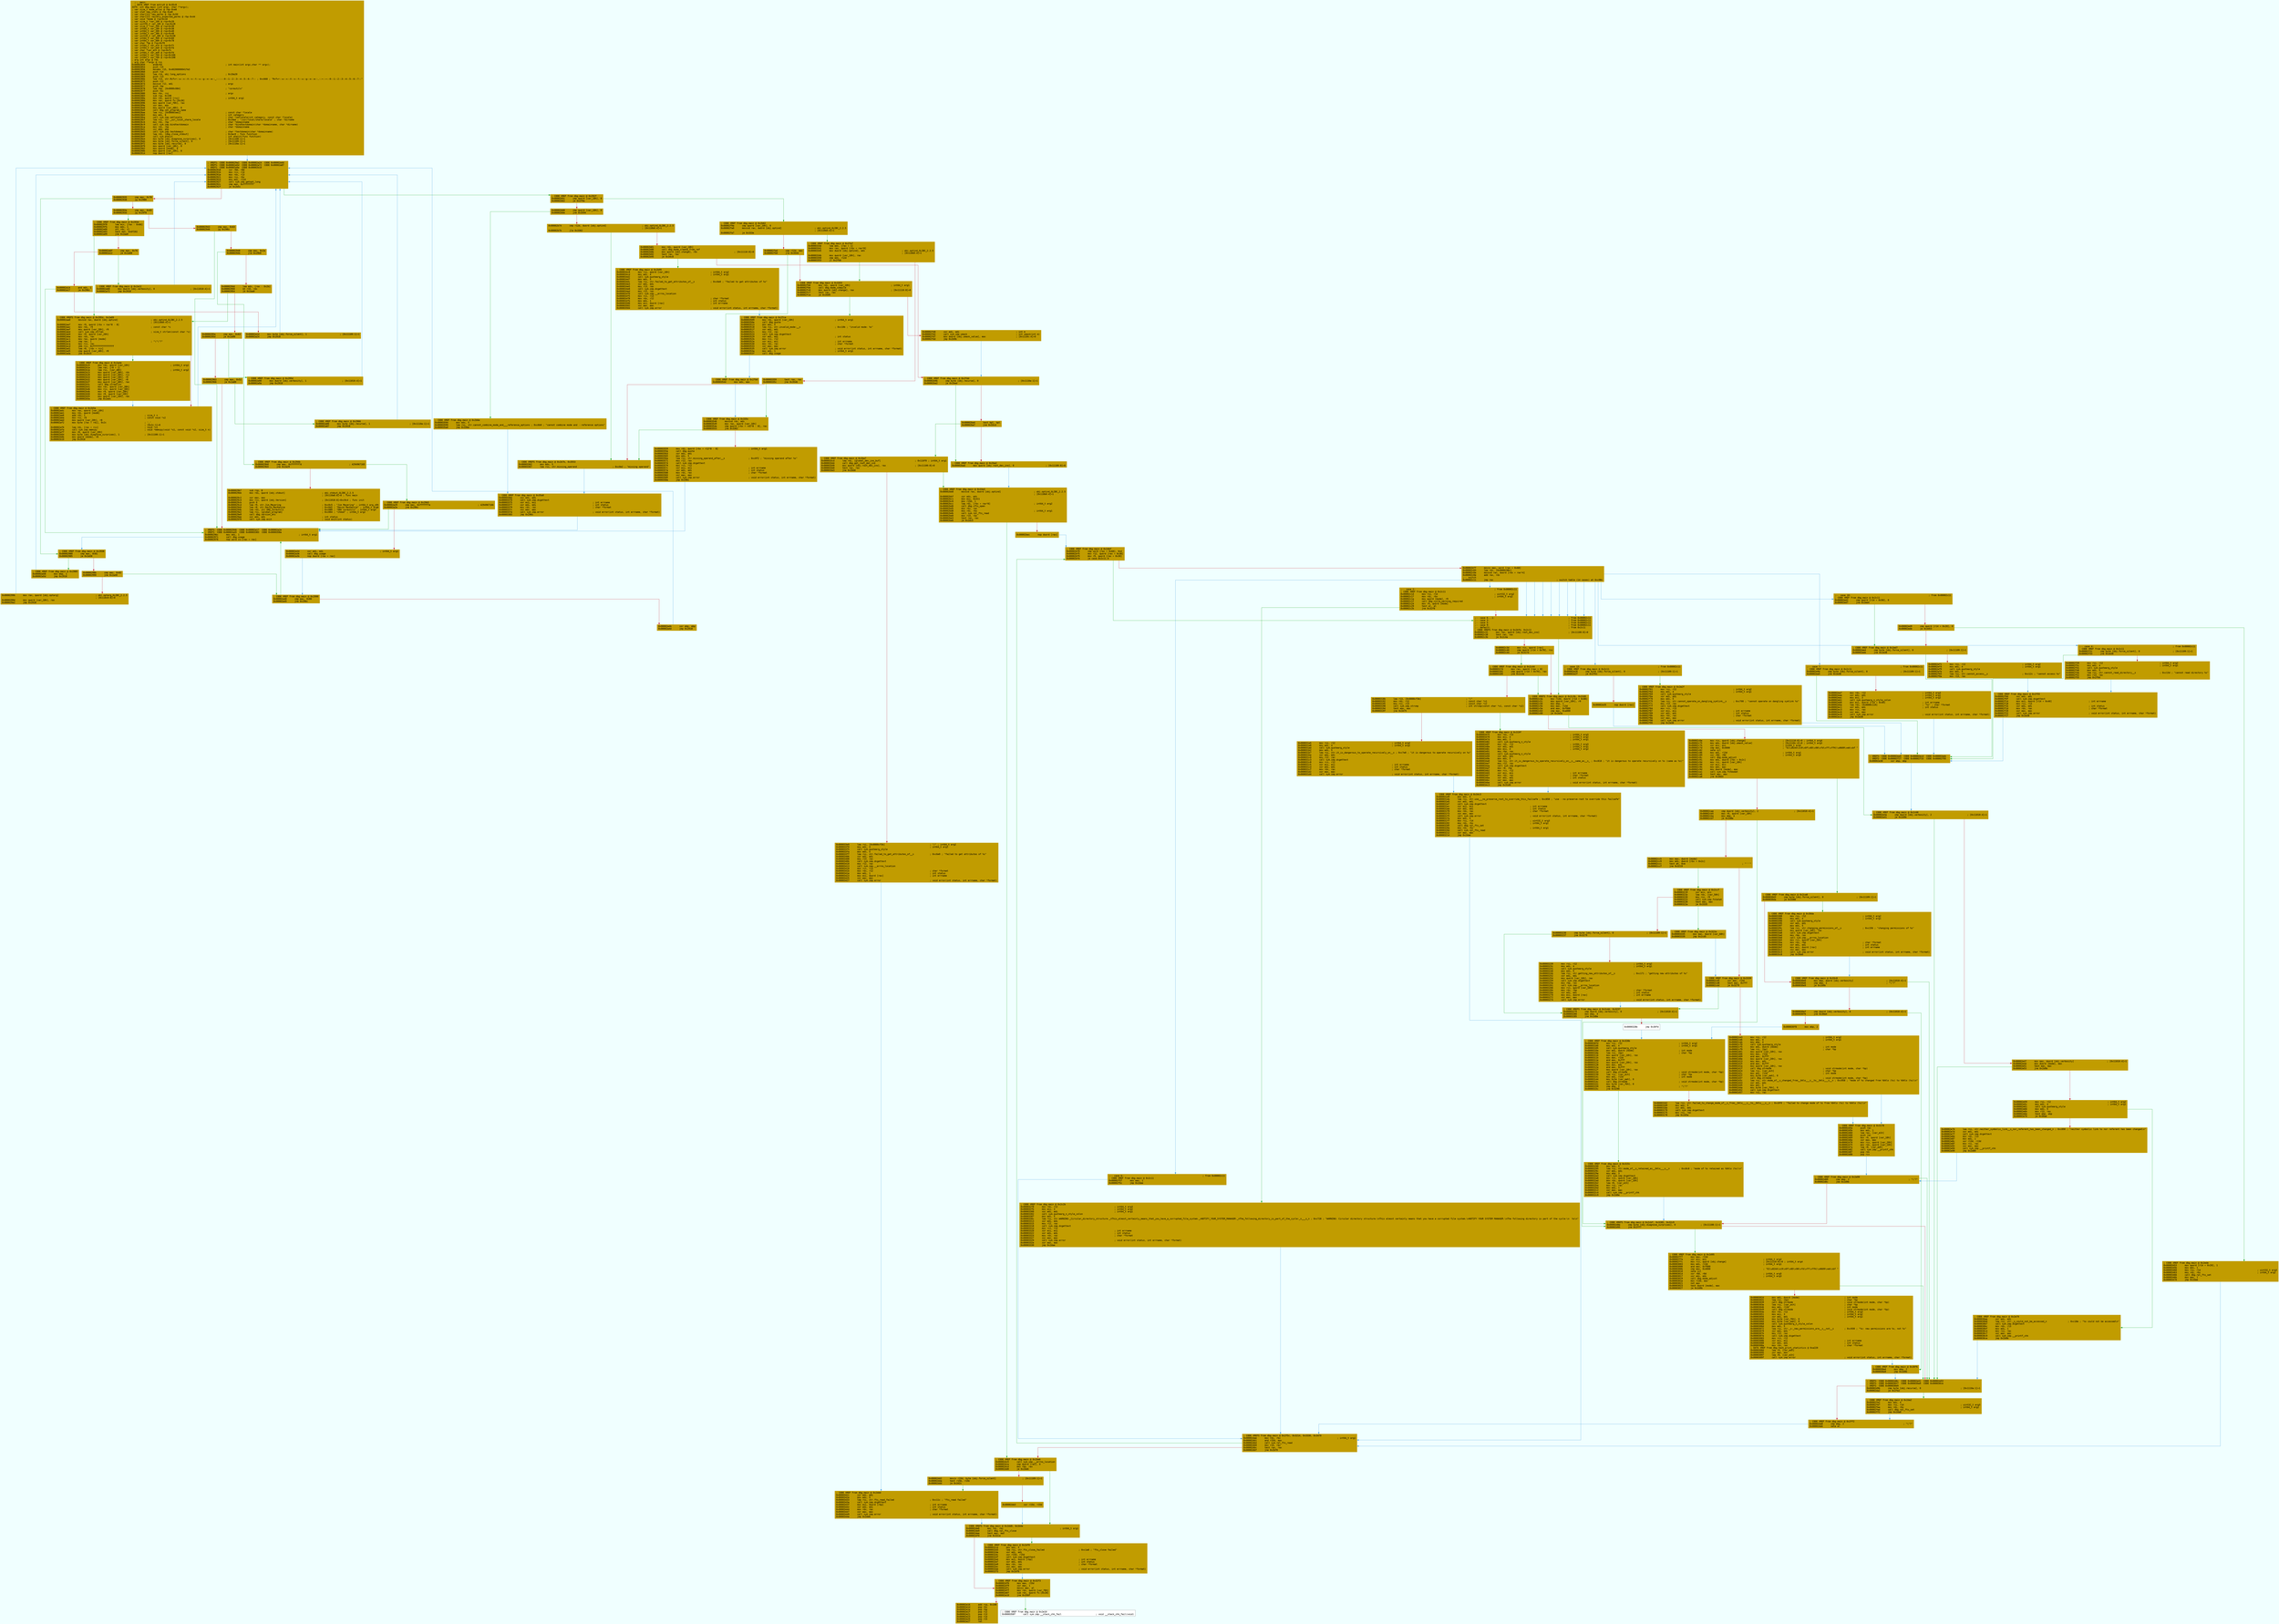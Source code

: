 digraph code {
	graph [bgcolor=azure fontsize=8 fontname="Courier" splines="ortho"];
	node [fillcolor=gray style=filled shape=box];
	edge [arrowhead="normal"];
	"0x00002850" [URL="dbg.main/0x00002850", fillcolor="#c19c00",color="#c19c00", fontname="Courier",label="  ;-- main:\l  ; DATA XREF from entry0 @ 0x35c8\l3375: int dbg.main (int argc, char **argv);\l; var size_t mode_alloc @ rbp-0xe8\l; var stat new_stats @ rbp-0xe0\l; var char[12] new_perms @ rbp-0x50\l; var char[12] naively_expected_perms @ rbp-0x44\l; var void *mode @ rsp+0x18\l; var size_t *var_10h @ rsp+0x20\l; var uint32_t var_18h @ rsp+0x28\l; var size_t *var_20h @ rsp+0x30\l; var int64_t var_28h @ rsp+0x38\l; var int64_t var_30h @ rsp+0x40\l; var int64_t var_38h @ rsp+0x48\l; var uint32_t var_48h @ rsp+0x58\l; var int64_t var_50h @ rsp+0x60\l; var int64_t var_68h @ rsp+0x78\l; var char *bp @ rsp+0xf0\l; var int64_t var_e1h @ rsp+0xf1\l; var int64_t var_eah @ rsp+0xfa\l; var char *var_ech @ rsp+0xfc\l; var int64_t var_edh @ rsp+0xfd\l; var int64_t var_f6h @ rsp+0x106\l; var int64_t var_f8h @ rsp+0x108\l; arg int argc @ rdi\l; arg char **argv @ rsi\l0x00002850      endbr64                                                ; int main(int argc,char ** argv);\l0x00002854      push r15\l0x00002856      movabs r15, 0x40200000041fe3\l0x00002860      push r14\l0x00002862      lea r14, obj.long_options                              ; 0x10a20\l0x00002869      push r13\l0x0000286b      lea r13, str.Rcfvr::w::x::X::s::t::u::g::o::a::_::::::0::1::2::3::4::5::6::7:: ; 0xc668 ; \"Rcfvr::w::x::X::s::t::u::g::o::a::,::+::=::0::1::2::3::4::5::6::7::\"\l0x00002872      push r12\l0x00002874      movsxd r12, edi                                        ; argc\l0x00002877      push rbp\l0x00002878      lea rbp, [0x0000c084]                                  ; \"coreutils\"\l0x0000287f      push rbx\l0x00002880      mov rbx, rsi                                           ; argv\l0x00002883      sub rsp, 0x108\l0x0000288a      mov rdi, qword [rsi]                                   ; int64_t arg1\l0x0000288d      mov rax, qword fs:[0x28]\l0x00002896      mov qword [var_f8h], rax\l0x0000289e      xor eax, eax\l0x000028a0      mov qword [var_48h], 0\l0x000028a9      call dbg.set_program_name\l0x000028ae      lea rsi, [0x0000cee1]                                  ; const char *locale\l0x000028b5      mov edi, 6                                             ; int category\l0x000028ba      call sym.imp.setlocale                                 ; char *setlocale(int category, const char *locale)\l0x000028bf      lea rsi, str._usr_local_share_locale                   ; 0xc0ad ; \"/usr/local/share/locale\" ; char *dirname\l0x000028c6      mov rdi, rbp                                           ; char *domainname\l0x000028c9      call sym.imp.bindtextdomain                            ; char *bindtextdomain(char *domainname, char *dirname)\l0x000028ce      mov rdi, rbp                                           ; char *domainname\l0x000028d1      xor ebp, ebp\l0x000028d3      call sym.imp.textdomain                                ; char *textdomain(char *domainname)\l0x000028d8      lea rdi, [dbg.close_stdout]                            ; 0x3ac0 ; func function\l0x000028df      call sym.atexit                                        ; int atexit(func function)\l0x000028e4      mov byte [obj.diagnose_surprises], 0                   ; [0x11108:1]=1\l0x000028eb      mov byte [obj.force_silent], 0                         ; [0x11109:1]=1\l0x000028f2      mov byte [obj.recurse], 0                              ; [0x1110a:1]=1\l0x000028f9      mov qword [var_18h], 0\l0x00002902      mov qword [mode], 0\l0x0000290b      mov qword [var_10h], 0\l0x00002914      nop dword [rax]\l"]
	"0x00002918" [URL="dbg.main/0x00002918", fillcolor="#c19c00",color="#c19c00", fontname="Courier",label="; XREFS: CODE 0x000029a2  CODE 0x00002a24  CODE 0x00002a4d  \l; XREFS: CODE 0x00002a5d  CODE 0x00002a72  CODE 0x00002a87  \l; XREFS: CODE 0x00002a9a  CODE 0x00002b10  \l0x00002918      xor r8d, r8d\l0x0000291b      mov rcx, r14\l0x0000291e      mov rdx, r13\l0x00002921      mov rsi, rbx\l0x00002924      mov edi, r12d\l0x00002927      call sym.imp.getopt_long\l0x0000292c      cmp eax, 0xffffffff\l0x0000292f      je 0x2b5c\l"]
	"0x00002935" [URL="dbg.main/0x00002935", fillcolor="#c19c00",color="#c19c00", fontname="Courier",label="0x00002935      cmp eax, 0x78\l0x00002938      jg 0x2980\l"]
	"0x0000293a" [URL="dbg.main/0x0000293a", fillcolor="#c19c00",color="#c19c00", fontname="Courier",label="0x0000293a      cmp eax, 0x65\l0x0000293d      jg 0x29f8\l"]
	"0x00002943" [URL="dbg.main/0x00002943", fillcolor="#c19c00",color="#c19c00", fontname="Courier",label="0x00002943      cmp eax, 0x63\l0x00002946      jg 0x296c\l"]
	"0x00002948" [URL="dbg.main/0x00002948", fillcolor="#c19c00",color="#c19c00", fontname="Courier",label="0x00002948      cmp eax, 0x2a\l0x0000294b      jle 0x29b0\l"]
	"0x0000294d" [URL="dbg.main/0x0000294d", fillcolor="#c19c00",color="#c19c00", fontname="Courier",label="0x0000294d      lea edx, [rax - 0x2b]\l0x00002950      bt r15, rdx\l0x00002954      jb 0x2aa0\l"]
	"0x0000295a" [URL="dbg.main/0x0000295a", fillcolor="#c19c00",color="#c19c00", fontname="Courier",label="0x0000295a      cmp eax, 0x63\l0x0000295d      je 0x2a90\l"]
	"0x00002963" [URL="dbg.main/0x00002963", fillcolor="#c19c00",color="#c19c00", fontname="Courier",label="0x00002963      cmp eax, 0x52\l0x00002966      je 0x2a80\l"]
	"0x0000296c" [URL="dbg.main/0x0000296c", fillcolor="#c19c00",color="#c19c00", fontname="Courier",label="; XREFS: CODE 0x00002946  CODE 0x00002a17  CODE 0x00002a2e  \l; XREFS: CODE 0x00002a45  CODE 0x00003383  CODE 0x0000358a  \l0x0000296c      mov edi, 1                                             ; int64_t arg1\l0x00002971      call dbg.usage\l0x00002976      nop word cs:[rax + rax]\l"]
	"0x00002980" [URL="dbg.main/0x00002980", fillcolor="#c19c00",color="#c19c00", fontname="Courier",label="; CODE XREF from dbg.main @ 0x2938\l0x00002980      cmp eax, 0x81\l0x00002985      je 0x2a58\l"]
	"0x0000298b" [URL="dbg.main/0x0000298b", fillcolor="#c19c00",color="#c19c00", fontname="Courier",label="0x0000298b      cmp eax, 0x82\l0x00002990      jne 0x2a40\l"]
	"0x00002996" [URL="dbg.main/0x00002996", fillcolor="#c19c00",color="#c19c00", fontname="Courier",label="0x00002996      mov rax, qword [obj.optarg]                            ; obj.optarg_GLIBC_2.2.5\l                                                                       ; [0x110c0:8]=0\l0x0000299d      mov qword [var_18h], rax\l0x000029a2      jmp 0x2918\l"]
	"0x000029b0" [URL="dbg.main/0x000029b0", fillcolor="#c19c00",color="#c19c00", fontname="Courier",label="; CODE XREF from dbg.main @ 0x294b\l0x000029b0      cmp eax, 0xffffff7d                                    ; 4294967165\l0x000029b5      jne 0x2a29\l"]
	"0x000029b7" [URL="dbg.main/0x000029b7", fillcolor="#c19c00",color="#c19c00", fontname="Courier",label="0x000029b7      sub rsp, 8\l0x000029bb      mov rdi, qword [obj.stdout]                            ; obj.stdout_GLIBC_2.2.5\l                                                                       ; [0x110a8:8]=0 ; func main\l0x000029c2      xor eax, eax\l0x000029c4      mov rcx, qword [obj.Version]                           ; [0x11018:8]=0xc9c4 ; func init\l0x000029cb      push 0\l0x000029cd      lea r9, str.Jim_Meyering                               ; 0xc0c5 ; \"Jim Meyering\" ; int64_t arg_c0h\l0x000029d4      lea r8, str.David_MacKenzie                            ; 0xc0d2 ; \"David MacKenzie\" ; int64_t arg6\l0x000029db      lea rdx, str.GNU_coreutils                             ; 0xc080 ; \"GNU coreutils\" ; int64_t arg3\l0x000029e2      lea rsi, [global_program]                              ; 0xc004 ; \"chmod\" ; int64_t arg2\l0x000029e9      call dbg.version_etc\l0x000029ee      xor edi, edi                                           ; int status\l0x000029f0      call sym.imp.exit                                      ; void exit(int status)\l"]
	"0x000029f8" [URL="dbg.main/0x000029f8", fillcolor="#c19c00",color="#c19c00", fontname="Courier",label="; CODE XREF from dbg.main @ 0x293d\l0x000029f8      lea ecx, [rax - 0x66]\l0x000029fb      mov edx, 1\l0x00002a00      shl rdx, cl\l0x00002a03      test edx, 0x6f202\l0x00002a09      jne 0x2aa0\l"]
	"0x00002a0f" [URL="dbg.main/0x00002a0f", fillcolor="#c19c00",color="#c19c00", fontname="Courier",label="0x00002a0f      cmp eax, 0x76\l0x00002a12      je 0x2a68\l"]
	"0x00002a14" [URL="dbg.main/0x00002a14", fillcolor="#c19c00",color="#c19c00", fontname="Courier",label="0x00002a14      and edx, 1\l0x00002a17      je 0x296c\l"]
	"0x00002a1d" [URL="dbg.main/0x00002a1d", fillcolor="#c19c00",color="#c19c00", fontname="Courier",label="0x00002a1d      mov byte [obj.force_silent], 1                         ; [0x11109:1]=1\l0x00002a24      jmp 0x2918\l"]
	"0x00002a29" [URL="dbg.main/0x00002a29", fillcolor="#c19c00",color="#c19c00", fontname="Courier",label="; CODE XREF from dbg.main @ 0x29b5\l0x00002a29      cmp eax, 0xffffff7e                                    ; 4294967166\l0x00002a2e      jne 0x296c\l"]
	"0x00002a34" [URL="dbg.main/0x00002a34", fillcolor="#c19c00",color="#c19c00", fontname="Courier",label="0x00002a34      xor edi, edi                                           ; int64_t arg1\l0x00002a36      call dbg.usage\l0x00002a3b      nop dword [rax + rax]\l"]
	"0x00002a40" [URL="dbg.main/0x00002a40", fillcolor="#c19c00",color="#c19c00", fontname="Courier",label="; CODE XREF from dbg.main @ 0x2990\l0x00002a40      cmp eax, 0x80\l0x00002a45      jne 0x296c\l"]
	"0x00002a4b" [URL="dbg.main/0x00002a4b", fillcolor="#c19c00",color="#c19c00", fontname="Courier",label="0x00002a4b      xor ebp, ebp\l0x00002a4d      jmp 0x2918\l"]
	"0x00002a58" [URL="dbg.main/0x00002a58", fillcolor="#c19c00",color="#c19c00", fontname="Courier",label="; CODE XREF from dbg.main @ 0x2985\l0x00002a58      mov ebp, 1\l0x00002a5d      jmp 0x2918\l"]
	"0x00002a68" [URL="dbg.main/0x00002a68", fillcolor="#c19c00",color="#c19c00", fontname="Courier",label="; CODE XREF from dbg.main @ 0x2a12\l0x00002a68      mov dword [obj.verbosity], 0                           ; [0x11010:4]=1\l0x00002a72      jmp 0x2918\l"]
	"0x00002a80" [URL="dbg.main/0x00002a80", fillcolor="#c19c00",color="#c19c00", fontname="Courier",label="; CODE XREF from dbg.main @ 0x2966\l0x00002a80      mov byte [obj.recurse], 1                              ; [0x1110a:1]=1\l0x00002a87      jmp 0x2918\l"]
	"0x00002a90" [URL="dbg.main/0x00002a90", fillcolor="#c19c00",color="#c19c00", fontname="Courier",label="; CODE XREF from dbg.main @ 0x295d\l0x00002a90      mov dword [obj.verbosity], 1                           ; [0x11010:4]=1\l0x00002a9a      jmp 0x2918\l"]
	"0x00002aa0" [URL="dbg.main/0x00002aa0", fillcolor="#c19c00",color="#c19c00", fontname="Courier",label="; CODE XREFS from dbg.main @ 0x2954, 0x2a09\l0x00002aa0      movsxd rax, dword [obj.optind]                         ; obj.optind_GLIBC_2.2.5\l                                                                       ; [0x110b0:4]=1\l0x00002aa7      mov r9, qword [rbx + rax*8 - 8]\l0x00002aac      mov rdi, r9                                            ; const char *s\l0x00002aaf      mov qword [var_20h], r9\l0x00002ab4      call sym.imp.strlen                                    ; size_t strlen(const char *s)\l0x00002ab9      mov r9, qword [var_20h]\l0x00002abe      mov rdx, rax\l0x00002ac1      mov rax, qword [mode]\l0x00002ac6      cmp rax, 1                                             ; \"\\\"\\\"?\"\l0x00002aca      mov rcx, rax\l0x00002acd      sbb rcx, 0xffffffffffffffff\l0x00002ad1      lea r8, [rdx + rcx]\l0x00002ad5      cmp qword [var_48h], r8\l0x00002ada      jbe 0x2b15\l"]
	"0x00002adc" [URL="dbg.main/0x00002adc", fillcolor="#c19c00",color="#c19c00", fontname="Courier",label="; CODE XREF from dbg.main @ 0x2b5a\l0x00002adc      mov rax, qword [var_10h]\l0x00002ae1      mov rdi, qword [mode]\l0x00002ae6      add rdx, 1                                             ; size_t n\l0x00002aea      mov rsi, r9                                            ; const void *s2\l0x00002aed      mov qword [var_20h], r8\l0x00002af2      mov byte [rax + rdi], 0x2c                             ; ','\l                                                                       ; [0x2c:1]=0\l0x00002af6      lea rdi, [rax + rcx]                                   ; void *s1\l0x00002afa      call sym.imp.memcpy                                    ; void *memcpy(void *s1, const void *s2, size_t n)\l0x00002aff      mov r8, qword [var_20h]\l0x00002b04      mov byte [obj.diagnose_surprises], 1                   ; [0x11108:1]=1\l0x00002b0b      mov qword [mode], r8\l0x00002b10      jmp 0x2918\l"]
	"0x00002b15" [URL="dbg.main/0x00002b15", fillcolor="#c19c00",color="#c19c00", fontname="Courier",label="; CODE XREF from dbg.main @ 0x2ada\l0x00002b15      mov rdi, qword [var_10h]                               ; int64_t arg1\l0x00002b1a      lea rax, [r8 + 1]\l0x00002b1e      lea rsi, [var_48h]                                     ; int64_t arg2\l0x00002b23      mov qword [var_38h], rdx\l0x00002b28      mov qword [var_30h], rcx\l0x00002b2d      mov qword [var_28h], r9\l0x00002b32      mov qword [var_20h], r8\l0x00002b37      mov qword [var_48h], rax\l0x00002b3c      call dbg.x2realloc\l0x00002b41      mov rdx, qword [var_38h]\l0x00002b46      mov rcx, qword [var_30h]\l0x00002b4b      mov r9, qword [var_28h]\l0x00002b50      mov r8, qword [var_20h]\l0x00002b55      mov qword [var_10h], rax\l0x00002b5a      jmp 0x2adc\l"]
	"0x00002b5c" [URL="dbg.main/0x00002b5c", fillcolor="#c19c00",color="#c19c00", fontname="Courier",label="; CODE XREF from dbg.main @ 0x292f\l0x00002b5c      cmp qword [var_18h], 0\l0x00002b62      je 0x2f9a\l"]
	"0x00002b68" [URL="dbg.main/0x00002b68", fillcolor="#c19c00",color="#c19c00", fontname="Courier",label="0x00002b68      cmp qword [var_10h], 0\l0x00002b6e      jne 0x3594\l"]
	"0x00002b74" [URL="dbg.main/0x00002b74", fillcolor="#c19c00",color="#c19c00", fontname="Courier",label="0x00002b74      cmp r12d, dword [obj.optind]                           ; obj.optind_GLIBC_2.2.5\l                                                                       ; [0x110b0:4]=1\l0x00002b7b      jle 0x3362\l"]
	"0x00002b81" [URL="dbg.main/0x00002b81", fillcolor="#c19c00",color="#c19c00", fontname="Courier",label="0x00002b81      mov rdi, qword [var_18h]\l0x00002b86      call dbg.mode_create_from_ref\l0x00002b8b      mov qword [obj.change], rax                            ; [0x11110:8]=0\l0x00002b92      test rax, rax\l0x00002b95      je 0x34c8\l"]
	"0x00002b9b" [URL="dbg.main/0x00002b9b", fillcolor="#c19c00",color="#c19c00", fontname="Courier",label="; CODE XREF from dbg.main @ 0x2fdd\l0x00002b9b      cmp byte [obj.recurse], 0                              ; [0x1110a:1]=1\l0x00002ba2      je 0x2bad\l"]
	"0x00002ba4" [URL="dbg.main/0x00002ba4", fillcolor="#c19c00",color="#c19c00", fontname="Courier",label="0x00002ba4      test bpl, bpl\l0x00002ba7      jne 0x33cd\l"]
	"0x00002bad" [URL="dbg.main/0x00002bad", fillcolor="#c19c00",color="#c19c00", fontname="Courier",label="; CODE XREF from dbg.main @ 0x2ba2\l0x00002bad      mov qword [obj.root_dev_ino], 0                        ; [0x11100:8]=0\l"]
	"0x00002bb8" [URL="dbg.main/0x00002bb8", fillcolor="#c19c00",color="#c19c00", fontname="Courier",label="; CODE XREF from dbg.main @ 0x33e3\l0x00002bb8      movsxd rax, dword [obj.optind]                         ; obj.optind_GLIBC_2.2.5\l                                                                       ; [0x110b0:4]=1\l0x00002bbf      xor edx, edx\l0x00002bc1      mov esi, 0x411\l0x00002bc6      mov r15d, 1\l0x00002bcc      lea rdi, [rbx + rax*8]                                 ; int64_t arg2\l0x00002bd0      call dbg.xfts_open\l0x00002bd5      mov rbx, rax\l0x00002bd8      mov rdi, rbx                                           ; int64_t arg1\l0x00002bdb      call sym.rpl_fts_read\l0x00002be0      mov r14, rax\l0x00002be3      test rax, rax\l0x00002be6      je 0x2dc5\l"]
	"0x00002bec" [URL="dbg.main/0x00002bec", fillcolor="#c19c00",color="#c19c00", fontname="Courier",label="0x00002bec      nop dword [rax]\l"]
	"0x00002bf0" [URL="dbg.main/0x00002bf0", fillcolor="#c19c00",color="#c19c00", fontname="Courier",label="; CODE XREF from dbg.main @ 0x2dbf\l0x00002bf0      cmp word [rax + 0x68], 0xd\l0x00002bf5      mov r12, qword [rax + 0x38]\l0x00002bf9      mov r9, qword [rax + 0x30]\l0x00002bfd      ja case.0x2c11.0\l"]
	"0x00002bff" [URL="dbg.main/0x00002bff", fillcolor="#c19c00",color="#c19c00", fontname="Courier",label="0x00002bff      movzx eax, word [rax + 0x68]\l0x00002c03      lea rdx, [0x0000c98c]\l0x00002c0a      movsxd rax, dword [rdx + rax*4]\l0x00002c0e      add rax, rdx\l;-- switch\l0x00002c11      jmp rax                                                ; switch table (14 cases) at 0xc98c\l"]
	"0x00002c14" [URL="dbg.main/0x00002c14", fillcolor="#c19c00",color="#c19c00", fontname="Courier",label=";-- case 2:                                                            ; from 0x00002c11\l; CODE XREF from dbg.main @ 0x2c11\l0x00002c14      mov rsi, r14                                           ; uint32_t arg2\l0x00002c17      mov rdi, rbx                                           ; int64_t arg1\l0x00002c1a      mov qword [mode], r9\l0x00002c1f      call dbg.cycle_warning_required\l0x00002c24      mov r9, qword [mode]\l0x00002c29      test al, al\l0x00002c2b      jne 0x32f8\l"]
	"0x00002c31" [URL="dbg.main/0x00002c31", fillcolor="#c19c00",color="#c19c00", fontname="Courier",label=";-- case 0...1:                                                        ; from 0x00002c11\l;-- case 3:                                                            ; from 0x00002c11\l;-- case 5:                                                            ; from 0x00002c11\l;-- case 9:                                                            ; from 0x00002c11\l;-- default:                                                           ; from 0x2c11\l; CODE XREFS from dbg.main @ 0x2bfd, 0x2c11\l0x00002c31      mov rax, qword [obj.root_dev_ino]                      ; [0x11100:8]=0\l0x00002c38      test rax, rax\l0x00002c3b      je 0x2c4a\l"]
	"0x00002c3d" [URL="dbg.main/0x00002c3d", fillcolor="#c19c00",color="#c19c00", fontname="Courier",label="0x00002c3d      mov rcx, qword [rax]\l0x00002c40      cmp qword [r14 + 0x78], rcx\l0x00002c44      je 0x317d\l"]
	"0x00002c4a" [URL="dbg.main/0x00002c4a", fillcolor="#c19c00",color="#c19c00", fontname="Courier",label="; CODE XREFS from dbg.main @ 0x2c3b, 0x3185\l0x00002c4a      mov r13d, dword [r14 + 0x88]\l0x00002c51      mov qword [var_10h], r9\l0x00002c56      mov ebp, 1\l0x00002c5b      mov eax, r13d\l0x00002c5e      and eax, 0xf000\l0x00002c63      cmp eax, 0xa000\l0x00002c68      je 0x2e3a\l"]
	"0x00002c6e" [URL="dbg.main/0x00002c6e", fillcolor="#c19c00",color="#c19c00", fontname="Courier",label="0x00002c6e      mov rcx, qword [obj.change]                            ; [0x11110:8]=0 ; int64_t arg4\l0x00002c75      mov edx, dword [obj.umask_value]                       ; [0x1110c:4]=0 ; int64_t arg3\l0x00002c7b      xor esi, esi                                           ; int64_t arg2\l0x00002c7d      cmp eax, 0x4000                                        ; \"E1\\u0244\\xc9\\x0f\\x85\\x90\\xfd\\xff\\xffH)\\u0609\\xeb\\xbf \"\l0x00002c82      sete sil\l0x00002c86      mov edi, r13d                                          ; int64_t arg1\l0x00002c89      xor r8d, r8d                                           ; int64_t arg5\l0x00002c8c      call dbg.mode_adjust\l0x00002c91      mov edi, dword [rbx + 0x2c]\l0x00002c94      mov rsi, qword [var_10h]\l0x00002c99      xor ecx, ecx\l0x00002c9b      mov edx, eax\l0x00002c9d      mov dword [mode], eax\l0x00002ca1      call sym.imp.fchmodat\l0x00002ca6      test eax, eax\l0x00002ca8      jne 0x30d3\l"]
	"0x00002cae" [URL="dbg.main/0x00002cae", fillcolor="#c19c00",color="#c19c00", fontname="Courier",label="0x00002cae      cmp dword [obj.verbosity], 2                           ; [0x11010:4]=1\l0x00002cb5      mov r9, qword [var_10h]\l0x00002cba      mov ebp, 4\l0x00002cbf      je 0x2d8e\l"]
	"0x00002cc5" [URL="dbg.main/0x00002cc5", fillcolor="#c19c00",color="#c19c00", fontname="Courier",label="0x00002cc5      mov eax, dword [mode]\l0x00002cc9      mov edi, dword [rbx + 0x2c]\l0x00002ccc      test ah, 0xe                                           ; \"'''\"\l0x00002ccf      jne 0x3219\l"]
	"0x00002cd5" [URL="dbg.main/0x00002cd5", fillcolor="#c19c00",color="#c19c00", fontname="Courier",label="; CODE XREF from dbg.main @ 0x3339\l0x00002cd5      xor eax, r13d\l0x00002cd8      test eax, 0xfff\l0x00002cdd      je 0x3279\l"]
	"0x00002ce3" [URL="dbg.main/0x00002ce3", fillcolor="#c19c00",color="#c19c00", fontname="Courier",label="0x00002ce3      mov rsi, r12                                           ; int64_t arg2\l0x00002ce6      mov edi, 4                                             ; int64_t arg1\l0x00002ceb      mov ebp, 4\l0x00002cf0      call sym.quotearg_style\l0x00002cf5      mov edi, dword [mode]                                  ; int mode\l0x00002cf9      lea rsi, [bp]                                          ; char *bp\l0x00002d01      mov qword [var_10h], rax\l0x00002d06      mov eax, r13d\l0x00002d09      and eax, 0xfff\l0x00002d0e      mov qword [var_20h], rax\l0x00002d13      mov eax, edi\l0x00002d15      and eax, 0xfff\l0x00002d1a      mov qword [var_18h], rax\l0x00002d1f      call dbg.strmode                                       ; void strmode(int mode, char *bp)\l0x00002d24      lea rsi, [var_ech]                                     ; char *bp\l0x00002d2c      mov edi, r13d                                          ; int mode\l0x00002d2f      mov byte [var_eah], 0\l0x00002d37      call dbg.strmode                                       ; void strmode(int mode, char *bp)\l0x00002d3c      lea rsi, str.mode_of__s_changed_from__04lo___s__to__04lo___s__n ; 0xc958 ; \"mode of %s changed from %04lo (%s) to %04lo (%s)\\n\"\l0x00002d43      xor edi, edi\l0x00002d45      mov edx, 5\l0x00002d4a      mov byte [var_f6h], 0\l0x00002d52      call sym.imp.dcgettext\l0x00002d57      mov rsi, rax\l"]
	"0x00002d5a" [URL="dbg.main/0x00002d5a", fillcolor="#c19c00",color="#c19c00", fontname="Courier",label="; CODE XREF from dbg.main @ 0x3178\l0x00002d5a      push rax\l0x00002d5b      mov edi, 1\l0x00002d60      lea rax, [var_e1h]\l0x00002d68      push rax\l0x00002d69      mov r9, qword [var_18h]\l0x00002d6e      xor eax, eax\l0x00002d70      mov rcx, qword [var_20h]\l0x00002d75      mov rdx, qword [var_10h]\l0x00002d7a      lea r8, [var_edh]\l0x00002d82      call sym.imp.__printf_chk\l0x00002d87      pop rdx\l0x00002d88      pop rcx\l"]
	"0x00002d89" [URL="dbg.main/0x00002d89", fillcolor="#c19c00",color="#c19c00", fontname="Courier",label="; CODE XREF from dbg.main @ 0x2e99\l0x00002d89      cmp ebp, 2                                             ; \"\\\"?\"\l0x00002d8c      jbe 0x2d9b\l"]
	"0x00002d8e" [URL="dbg.main/0x00002d8e", fillcolor="#c19c00",color="#c19c00", fontname="Courier",label="; CODE XREFS from dbg.main @ 0x2cbf, 0x3285, 0x32c9\l0x00002d8e      cmp byte [obj.diagnose_surprises], 0                   ; [0x11108:1]=1\l0x00002d95      jne 0x2ff7\l"]
	"0x00002d9b" [URL="dbg.main/0x00002d9b", fillcolor="#c19c00",color="#c19c00", fontname="Courier",label="; XREFS: CODE 0x00002d8c  CODE 0x00002e41  CODE 0x00002e53  \l; XREFS: CODE 0x00003027  CODE 0x000030a9  CODE 0x000030ce  \l; XREFS: CODE 0x000030e9  \l0x00002d9b      cmp byte [obj.recurse], 0                              ; [0x1110a:1]=1\l0x00002da2      je 0x2fe2\l"]
	"0x00002da8" [URL="dbg.main/0x00002da8", fillcolor="#c19c00",color="#c19c00", fontname="Courier",label="; CODE XREF from dbg.main @ 0x2ff2\l0x00002da8      cmp ebp, 2                                             ; \"\\\"?\"\l0x00002dab      seta al\l"]
	"0x00002dae" [URL="dbg.main/0x00002dae", fillcolor="#c19c00",color="#c19c00", fontname="Courier",label="; CODE XREFS from dbg.main @ 0x2f5c, 0x3214, 0x3330, 0x3470\l0x00002dae      mov rdi, rbx                                           ; int64_t arg1\l0x00002db1      and r15d, eax\l0x00002db4      call sym.rpl_fts_read\l0x00002db9      mov r14, rax\l0x00002dbc      test rax, rax\l0x00002dbf      jne 0x2bf0\l"]
	"0x00002dc5" [URL="dbg.main/0x00002dc5", fillcolor="#c19c00",color="#c19c00", fontname="Courier",label="; CODE XREF from dbg.main @ 0x2be6\l0x00002dc5      call sym.imp.__errno_location\l0x00002dca      cmp dword [rax], 0\l0x00002dcd      mov rbp, rax\l0x00002dd0      je 0x2de6\l"]
	"0x00002dd2" [URL="dbg.main/0x00002dd2", fillcolor="#c19c00",color="#c19c00", fontname="Courier",label="0x00002dd2      movzx r15d, byte [obj.force_silent]                    ; [0x11109:1]=1\l0x00002dda      test r15b, r15b\l0x00002ddd      je 0x342c\l"]
	"0x00002de3" [URL="dbg.main/0x00002de3", fillcolor="#c19c00",color="#c19c00", fontname="Courier",label="0x00002de3      xor r15d, r15d\l"]
	"0x00002de6" [URL="dbg.main/0x00002de6", fillcolor="#c19c00",color="#c19c00", fontname="Courier",label="; CODE XREFS from dbg.main @ 0x2dd0, 0x344e\l0x00002de6      mov rdi, rbx                                           ; int64_t arg1\l0x00002de9      call dbg.rpl_fts_close\l0x00002dee      test eax, eax\l0x00002df0      jne 0x32ce\l"]
	"0x00002df6" [URL="dbg.main/0x00002df6", fillcolor="#c19c00",color="#c19c00", fontname="Courier",label="; CODE XREF from dbg.main @ 0x32f3\l0x00002df6      mov eax, r15d\l0x00002df9      xor eax, 1\l0x00002dfc      movzx eax, al\l0x00002dff      mov rdx, qword [var_f8h]\l0x00002e07      sub rdx, qword fs:[0x28]\l0x00002e10      jne 0x358f\l"]
	"0x00002e16" [URL="dbg.main/0x00002e16", fillcolor="#c19c00",color="#c19c00", fontname="Courier",label="0x00002e16      add rsp, 0x108\l0x00002e1d      pop rbx\l0x00002e1e      pop rbp\l0x00002e1f      pop r12\l0x00002e21      pop r13\l0x00002e23      pop r14\l0x00002e25      pop r15\l0x00002e27      ret\l"]
	"0x00002e28" [URL="dbg.main/0x00002e28", fillcolor="#c19c00",color="#c19c00", fontname="Courier",label=";-- case 13:                                                           ; from 0x00002c11\l; CODE XREF from dbg.main @ 0x2c11\l0x00002e28      cmp byte [obj.force_silent], 0                         ; [0x11109:1]=1\l0x00002e2f      je 0x2f61\l"]
	"0x00002e35" [URL="dbg.main/0x00002e35", fillcolor="#c19c00",color="#c19c00", fontname="Courier",label="0x00002e35      nop dword [rax]\l"]
	"0x00002e38" [URL="dbg.main/0x00002e38", fillcolor="#c19c00",color="#c19c00", fontname="Courier",label="; XREFS: CODE 0x00002ea5  CODE 0x00002ecd  CODE 0x00002eeb  \l; XREFS: CODE 0x00002f27  CODE 0x00002f33  CODE 0x00002f95  \l0x00002e38      xor ebp, ebp\l"]
	"0x00002e3a" [URL="dbg.main/0x00002e3a", fillcolor="#c19c00",color="#c19c00", fontname="Courier",label="; CODE XREF from dbg.main @ 0x2c68\l0x00002e3a      cmp dword [obj.verbosity], 2                           ; [0x11010:4]=1\l0x00002e41      je 0x2d9b\l"]
	"0x00002e47" [URL="dbg.main/0x00002e47", fillcolor="#c19c00",color="#c19c00", fontname="Courier",label="0x00002e47      mov eax, dword [obj.verbosity]                         ; [0x11010:4]=1\l0x00002e4d      mov dword [mode], eax\l0x00002e51      test eax, eax\l0x00002e53      jne 0x2d9b\l"]
	"0x00002e59" [URL="dbg.main/0x00002e59", fillcolor="#c19c00",color="#c19c00", fontname="Courier",label="0x00002e59      mov rsi, r12                                           ; int64_t arg2\l0x00002e5c      mov edi, 4                                             ; int64_t arg1\l0x00002e61      call sym.quotearg_style\l0x00002e66      mov edx, 5\l0x00002e6b      mov r13, rax\l0x00002e6e      test ebp, ebp\l0x00002e70      je 0x30ae\l"]
	"0x00002e76" [URL="dbg.main/0x00002e76", fillcolor="#c19c00",color="#c19c00", fontname="Courier",label="0x00002e76      lea rsi, str.neither_symbolic_link__s_nor_referent_has_been_changed_n ; 0xc890 ; \"neither symbolic link %s nor referent has been changed\\n\"\l0x00002e7d      xor edi, edi\l0x00002e7f      call sym.imp.dcgettext\l0x00002e84      mov rdx, r13\l0x00002e87      mov edi, 1\l0x00002e8c      xor r13d, r13d\l0x00002e8f      mov rsi, rax\l0x00002e92      xor eax, eax\l0x00002e94      call sym.imp.__printf_chk\l0x00002e99      jmp 0x2d89\l"]
	"0x00002e9e" [URL="dbg.main/0x00002e9e", fillcolor="#c19c00",color="#c19c00", fontname="Courier",label=";-- case 7:                                                            ; from 0x00002c11\l; CODE XREF from dbg.main @ 0x2c11\l0x00002e9e      cmp byte [obj.force_silent], 0                         ; [0x11109:1]=1\l0x00002ea5      jne 0x2e38\l"]
	"0x00002ea7" [URL="dbg.main/0x00002ea7", fillcolor="#c19c00",color="#c19c00", fontname="Courier",label="0x00002ea7      mov rdx, r12                                           ; int64_t arg3\l0x00002eaa      xor edi, edi                                           ; int64_t arg1\l0x00002eac      mov esi, 3                                             ; int64_t arg2\l0x00002eb1      call sym.quotearg_n_style_colon\l0x00002eb6      mov esi, dword [r14 + 0x40]                            ; int errname\l0x00002eba      lea rdx, [0x0000c119]                                  ; \"%s\" ; char *format\l0x00002ec1      xor edi, edi                                           ; int status\l0x00002ec3      mov rcx, rax\l0x00002ec6      xor eax, eax\l0x00002ec8      call sym.imp.error                                     ; void error(int status, int errname, char *format)\l0x00002ecd      jmp 0x2e38\l"]
	"0x00002ed2" [URL="dbg.main/0x00002ed2", fillcolor="#c19c00",color="#c19c00", fontname="Courier",label=";-- case 10:                                                           ; from 0x00002c11\l; CODE XREF from dbg.main @ 0x2c11\l0x00002ed2      cmp qword [r14 + 0x58], 0\l0x00002ed7      jne 0x2ee4\l"]
	"0x00002ed9" [URL="dbg.main/0x00002ed9", fillcolor="#c19c00",color="#c19c00", fontname="Courier",label="0x00002ed9      cmp qword [r14 + 0x20], 0\l0x00002ede      je 0x3453\l"]
	"0x00002ee4" [URL="dbg.main/0x00002ee4", fillcolor="#c19c00",color="#c19c00", fontname="Courier",label="; CODE XREF from dbg.main @ 0x2ed7\l0x00002ee4      cmp byte [obj.force_silent], 0                         ; [0x11109:1]=1\l0x00002eeb      jne 0x2e38\l"]
	"0x00002ef1" [URL="dbg.main/0x00002ef1", fillcolor="#c19c00",color="#c19c00", fontname="Courier",label="0x00002ef1      mov rsi, r12                                           ; int64_t arg2\l0x00002ef4      mov edi, 4                                             ; int64_t arg1\l0x00002ef9      call sym.quotearg_style\l0x00002efe      mov edx, 5\l0x00002f03      lea rsi, str.cannot_access__s                          ; 0xc12c ; \"cannot access %s\"\l0x00002f0a      mov r13, rax\l"]
	"0x00002f0d" [URL="dbg.main/0x00002f0d", fillcolor="#c19c00",color="#c19c00", fontname="Courier",label="; CODE XREF from dbg.main @ 0x2f55\l0x00002f0d      xor edi, edi\l0x00002f0f      call sym.imp.dcgettext\l0x00002f14      mov esi, dword [r14 + 0x40]                            ; int errname\l0x00002f18      mov rcx, r13\l0x00002f1b      xor edi, edi                                           ; int status\l0x00002f1d      mov rdx, rax                                           ; char *format\l0x00002f20      xor eax, eax\l0x00002f22      call sym.imp.error                                     ; void error(int status, int errname, char *format)\l0x00002f27      jmp 0x2e38\l"]
	"0x00002f2c" [URL="dbg.main/0x00002f2c", fillcolor="#c19c00",color="#c19c00", fontname="Courier",label=";-- case 4:                                                            ; from 0x00002c11\l; CODE XREF from dbg.main @ 0x2c11\l0x00002f2c      cmp byte [obj.force_silent], 0                         ; [0x11109:1]=1\l0x00002f33      jne 0x2e38\l"]
	"0x00002f39" [URL="dbg.main/0x00002f39", fillcolor="#c19c00",color="#c19c00", fontname="Courier",label="0x00002f39      mov rsi, r12                                           ; int64_t arg2\l0x00002f3c      mov edi, 4                                             ; int64_t arg1\l0x00002f41      call sym.quotearg_style\l0x00002f46      mov edx, 5\l0x00002f4b      lea rsi, str.cannot_read_directory__s                  ; 0xc13d ; \"cannot read directory %s\"\l0x00002f52      mov r13, rax\l0x00002f55      jmp 0x2f0d\l"]
	"0x00002f57" [URL="dbg.main/0x00002f57", fillcolor="#c19c00",color="#c19c00", fontname="Courier",label=";-- case 6:                                                            ; from 0x00002c11\l; CODE XREF from dbg.main @ 0x2c11\l0x00002f57      mov eax, 1\l0x00002f5c      jmp 0x2dae\l"]
	"0x00002f61" [URL="dbg.main/0x00002f61", fillcolor="#c19c00",color="#c19c00", fontname="Courier",label="; CODE XREF from dbg.main @ 0x2e2f\l0x00002f61      mov rsi, r12                                           ; int64_t arg2\l0x00002f64      mov edi, 4                                             ; int64_t arg1\l0x00002f69      call sym.quotearg_style\l0x00002f6e      xor edi, edi\l0x00002f70      mov edx, 5\l0x00002f75      lea rsi, str.cannot_operate_on_dangling_symlink__s     ; 0xc700 ; \"cannot operate on dangling symlink %s\"\l0x00002f7c      mov r13, rax\l0x00002f7f      call sym.imp.dcgettext\l0x00002f84      mov rcx, r13\l0x00002f87      xor esi, esi                                           ; int errname\l0x00002f89      xor edi, edi                                           ; int status\l0x00002f8b      mov rdx, rax                                           ; char *format\l0x00002f8e      xor eax, eax\l0x00002f90      call sym.imp.error                                     ; void error(int status, int errname, char *format)\l0x00002f95      jmp 0x2e38\l"]
	"0x00002f9a" [URL="dbg.main/0x00002f9a", fillcolor="#c19c00",color="#c19c00", fontname="Courier",label="; CODE XREF from dbg.main @ 0x2b62\l0x00002f9a      cmp qword [var_10h], 0\l0x00002fa0      movsxd rax, dword [obj.optind]                         ; obj.optind_GLIBC_2.2.5\l                                                                       ; [0x110b0:4]=1\l0x00002fa7      je 0x333e\l"]
	"0x00002fad" [URL="dbg.main/0x00002fad", fillcolor="#c19c00",color="#c19c00", fontname="Courier",label="0x00002fad      cmp r12d, eax\l0x00002fb0      jle 0x3544\l"]
	"0x00002fb6" [URL="dbg.main/0x00002fb6", fillcolor="#c19c00",color="#c19c00", fontname="Courier",label="; CODE XREF from dbg.main @ 0x3353\l0x00002fb6      mov rdi, qword [var_10h]                               ; int64_t arg1\l0x00002fbb      call dbg.mode_compile\l0x00002fc0      mov qword [obj.change], rax                            ; [0x11110:8]=0\l0x00002fc7      test rax, rax\l0x00002fca      je 0x3509\l"]
	"0x00002fd0" [URL="dbg.main/0x00002fd0", fillcolor="#c19c00",color="#c19c00", fontname="Courier",label="0x00002fd0      xor edi, edi                                           ; int m\l0x00002fd2      call sym.imp.umask                                     ; int umask(int m)\l0x00002fd7      mov dword [obj.umask_value], eax                       ; [0x1110c:4]=0\l0x00002fdd      jmp 0x2b9b\l"]
	"0x00002fe2" [URL="dbg.main/0x00002fe2", fillcolor="#c19c00",color="#c19c00", fontname="Courier",label="; CODE XREF from dbg.main @ 0x2da2\l0x00002fe2      mov edx, 4\l0x00002fe7      mov rsi, r14                                           ; uint32_t arg3\l0x00002fea      mov rdi, rbx                                           ; int64_t arg2\l0x00002fed      call dbg.rpl_fts_set\l0x00002ff2      jmp 0x2da8\l"]
	"0x00002ff7" [URL="dbg.main/0x00002ff7", fillcolor="#c19c00",color="#c19c00", fontname="Courier",label="; CODE XREF from dbg.main @ 0x2d95\l0x00002ff7      mov eax, r13d\l0x00002ffa      xor esi, esi                                           ; int64_t arg2\l0x00002ffc      mov rcx, qword [obj.change]                            ; [0x11110:8]=0 ; int64_t arg4\l0x00003003      mov edi, r13d                                          ; int64_t arg1\l0x00003006      and eax, 0xf000\l0x0000300b      cmp eax, 0x4000                                        ; \"E1\\u0244\\xc9\\x0f\\x85\\x90\\xfd\\xff\\xffH)\\u0609\\xeb\\xbf \"\l0x00003010      sete sil\l0x00003014      xor r8d, r8d                                           ; int64_t arg5\l0x00003017      xor edx, edx                                           ; int64_t arg3\l0x00003019      call dbg.mode_adjust\l0x0000301e      mov r13d, eax\l0x00003021      not eax\l0x00003023      test dword [mode], eax\l0x00003027      je 0x2d9b\l"]
	"0x0000302d" [URL="dbg.main/0x0000302d", fillcolor="#c19c00",color="#c19c00", fontname="Courier",label="0x0000302d      mov edi, dword [mode]                                  ; int mode\l0x00003031      lea rsi, [bp]                                          ; char *bp\l0x00003039      call dbg.strmode                                       ; void strmode(int mode, char *bp)\l0x0000303e      lea rsi, [var_ech]                                     ; char *bp\l0x00003046      mov edi, r13d                                          ; int mode\l0x00003049      call dbg.strmode                                       ; void strmode(int mode, char *bp)\l0x0000304e      mov rdx, r12                                           ; int64_t arg3\l0x00003051      mov esi, 3                                             ; int64_t arg2\l0x00003056      xor edi, edi                                           ; int64_t arg1\l0x00003058      mov byte [var_f6h], 0\l0x00003060      mov byte [var_eah], 0\l0x00003068      call sym.quotearg_n_style_colon\l0x0000306d      mov edx, 5\l0x00003072      lea rsi, str._s:_new_permissions_are__s__not__s        ; 0xc930 ; \"%s: new permissions are %s, not %s\"\l0x00003079      xor edi, edi\l0x0000307b      mov r12, rax\l0x0000307e      call sym.imp.dcgettext\l0x00003083      mov rcx, r12\l0x00003086      xor esi, esi                                           ; int errname\l0x00003088      xor edi, edi                                           ; int status\l0x0000308a      mov rdx, rax                                           ; char *format\l; DATA XREF from dbg.hash_print_statistics @ 0xa220\l0x0000308d      lea r9, [var_edh]\l0x00003095      xor eax, eax\l0x00003097      lea r8, [var_e1h]\l0x0000309f      call sym.imp.error                                     ; void error(int status, int errname, char *format)\l"]
	"0x000030a4" [URL="dbg.main/0x000030a4", fillcolor="#c19c00",color="#c19c00", fontname="Courier",label="; CODE XREF from dbg.main @ 0x30f6\l0x000030a4      mov ebp, 2\l0x000030a9      jmp 0x2d9b\l"]
	"0x000030ae" [URL="dbg.main/0x000030ae", fillcolor="#c19c00",color="#c19c00", fontname="Courier",label="; CODE XREF from dbg.main @ 0x2e70\l0x000030ae      xor edi, edi\l0x000030b0      lea rsi, str._s_could_not_be_accessed_n                ; 0xc18e ; \"%s could not be accessed\\n\"\l0x000030b7      call sym.imp.dcgettext\l0x000030bc      mov rdx, r13\l0x000030bf      mov edi, 1\l0x000030c4      mov rsi, rax\l0x000030c7      xor eax, eax\l0x000030c9      call sym.imp.__printf_chk\l0x000030ce      jmp 0x2d9b\l"]
	"0x000030d3" [URL="dbg.main/0x000030d3", fillcolor="#c19c00",color="#c19c00", fontname="Courier",label="; CODE XREF from dbg.main @ 0x2ca8\l0x000030d3      cmp byte [obj.force_silent], 0                         ; [0x11109:1]=1\l0x000030da      je 0x3388\l"]
	"0x000030e0" [URL="dbg.main/0x000030e0", fillcolor="#c19c00",color="#c19c00", fontname="Courier",label="; CODE XREF from dbg.main @ 0x33c8\l0x000030e0      mov ebp, dword [obj.verbosity]                         ; [0x11010:4]=1\l0x000030e6      cmp ebp, 2                                             ; \"\\\"?\"\l0x000030e9      je 0x2d9b\l"]
	"0x000030ef" [URL="dbg.main/0x000030ef", fillcolor="#c19c00",color="#c19c00", fontname="Courier",label="0x000030ef      cmp dword [obj.verbosity], 0                           ; [0x11010:4]=1\l0x000030f6      jne 0x30a4\l"]
	"0x000030f8" [URL="dbg.main/0x000030f8", fillcolor="#c19c00",color="#c19c00", fontname="Courier",label="0x000030f8      mov ebp, 2\l"]
	"0x000030fd" [URL="dbg.main/0x000030fd", fillcolor="#c19c00",color="#c19c00", fontname="Courier",label="; CODE XREF from dbg.main @ 0x328b\l0x000030fd      mov rsi, r12                                           ; int64_t arg2\l0x00003100      mov edi, 4                                             ; int64_t arg1\l0x00003105      call sym.quotearg_style\l0x0000310a      mov edi, dword [mode]                                  ; int mode\l0x0000310e      lea rsi, [bp]                                          ; char *bp\l0x00003116      mov qword [var_10h], rax\l0x0000311b      mov eax, r13d\l0x0000311e      and eax, 0xfff\l0x00003123      mov qword [var_20h], rax\l0x00003128      mov eax, edi\l0x0000312a      and eax, 0xfff\l0x0000312f      mov qword [var_18h], rax\l0x00003134      call dbg.strmode                                       ; void strmode(int mode, char *bp)\l0x00003139      lea rsi, [var_ech]                                     ; char *bp\l0x00003141      mov edi, r13d                                          ; int mode\l0x00003144      mov byte [var_eah], 0\l0x0000314c      call dbg.strmode                                       ; void strmode(int mode, char *bp)\l0x00003151      mov byte [var_f6h], 0\l0x00003159      cmp ebp, 2                                             ; \"\\\"?\"\l0x0000315c      jne 0x3290\l"]
	"0x00003162" [URL="dbg.main/0x00003162", fillcolor="#c19c00",color="#c19c00", fontname="Courier",label="0x00003162      lea rsi, str.failed_to_change_mode_of__s_from__04lo___s__to__04lo___s__n ; 0xc8f0 ; \"failed to change mode of %s from %04lo (%s) to %04lo (%s)\\n\"\l0x00003169      mov edx, 5\l0x0000316e      xor edi, edi\l0x00003170      call sym.imp.dcgettext\l0x00003175      mov rsi, rax\l0x00003178      jmp 0x2d5a\l"]
	"0x0000317d" [URL="dbg.main/0x0000317d", fillcolor="#c19c00",color="#c19c00", fontname="Courier",label="; CODE XREF from dbg.main @ 0x2c44\l0x0000317d      mov rax, qword [rax + 8]\l0x00003181      cmp qword [r14 + 0x70], rax\l0x00003185      jne 0x2c4a\l"]
	"0x0000318b" [URL="dbg.main/0x0000318b", fillcolor="#c19c00",color="#c19c00", fontname="Courier",label="0x0000318b      lea r13, [0x0000cf3b]                                  ; \"/\"\l0x00003192      mov rdi, r12                                           ; const char *s1\l0x00003195      mov rsi, r13                                           ; const char *s2\l0x00003198      call sym.imp.strcmp                                    ; int strcmp(const char *s1, const char *s2)\l0x0000319d      test eax, eax\l0x0000319f      jne 0x3475\l"]
	"0x000031a5" [URL="dbg.main/0x000031a5", fillcolor="#c19c00",color="#c19c00", fontname="Courier",label="0x000031a5      mov rsi, r12                                           ; int64_t arg2\l0x000031a8      mov edi, 4                                             ; int64_t arg1\l0x000031ad      call sym.quotearg_style\l0x000031b2      mov edx, 5\l0x000031b7      lea rsi, str.it_is_dangerous_to_operate_recursively_on__s ; 0xc7e8 ; \"it is dangerous to operate recursively on %s\"\l0x000031be      xor edi, edi\l0x000031c0      mov r12, rax\l0x000031c3      call sym.imp.dcgettext\l0x000031c8      mov rcx, r12\l0x000031cb      xor esi, esi                                           ; int errname\l0x000031cd      xor edi, edi                                           ; int status\l0x000031cf      mov rdx, rax                                           ; char *format\l0x000031d2      xor eax, eax\l0x000031d4      call sym.imp.error                                     ; void error(int status, int errname, char *format)\l"]
	"0x000031d9" [URL="dbg.main/0x000031d9", fillcolor="#c19c00",color="#c19c00", fontname="Courier",label="; CODE XREF from dbg.main @ 0x34c3\l0x000031d9      mov edx, 5\l0x000031de      lea rsi, str.use___no_preserve_root_to_override_this_failsafe ; 0xc858 ; \"use --no-preserve-root to override this failsafe\"\l0x000031e5      xor edi, edi\l0x000031e7      call sym.imp.dcgettext\l0x000031ec      xor esi, esi                                           ; int errname\l0x000031ee      xor edi, edi                                           ; int status\l0x000031f0      mov rdx, rax                                           ; char *format\l0x000031f3      xor eax, eax\l0x000031f5      call sym.imp.error                                     ; void error(int status, int errname, char *format)\l0x000031fa      mov edx, 4\l0x000031ff      mov rsi, r14                                           ; uint32_t arg3\l0x00003202      mov rdi, rbx                                           ; int64_t arg2\l0x00003205      call dbg.rpl_fts_set\l0x0000320a      mov rdi, rbx                                           ; int64_t arg1\l0x0000320d      call sym.rpl_fts_read\l0x00003212      xor eax, eax\l0x00003214      jmp 0x2dae\l"]
	"0x00003219" [URL="dbg.main/0x00003219", fillcolor="#c19c00",color="#c19c00", fontname="Courier",label="; CODE XREF from dbg.main @ 0x2ccf\l0x00003219      xor ecx, ecx\l0x0000321b      lea rdx, [var_50h]\l0x00003220      mov rsi, r9\l0x00003223      call sym.imp.fstatat\l0x00003228      test eax, eax\l0x0000322a      je 0x3335\l"]
	"0x00003230" [URL="dbg.main/0x00003230", fillcolor="#c19c00",color="#c19c00", fontname="Courier",label="0x00003230      cmp byte [obj.force_silent], 0                         ; [0x11109:1]=1\l0x00003237      jne 0x3279\l"]
	"0x00003239" [URL="dbg.main/0x00003239", fillcolor="#c19c00",color="#c19c00", fontname="Courier",label="0x00003239      mov rsi, r12                                           ; int64_t arg2\l0x0000323c      mov edi, 4                                             ; int64_t arg1\l0x00003241      call sym.quotearg_style\l0x00003246      mov edx, 5\l0x0000324b      lea rsi, str.getting_new_attributes_of__s              ; 0xc171 ; \"getting new attributes of %s\"\l0x00003252      xor edi, edi\l0x00003254      mov qword [var_10h], rax\l0x00003259      call sym.imp.dcgettext\l0x0000325e      mov rbp, rax\l0x00003261      call sym.imp.__errno_location\l0x00003266      mov rcx, qword [var_10h]\l0x0000326b      mov rdx, rbp                                           ; char *format\l0x0000326e      xor edi, edi                                           ; int status\l0x00003270      mov esi, dword [rax]                                   ; int errname\l0x00003272      xor eax, eax\l0x00003274      call sym.imp.error                                     ; void error(int status, int errname, char *format)\l"]
	"0x00003279" [URL="dbg.main/0x00003279", fillcolor="#c19c00",color="#c19c00", fontname="Courier",label="; CODE XREFS from dbg.main @ 0x2cdd, 0x3237\l0x00003279      cmp dword [obj.verbosity], 0                           ; [0x11010:4]=1\l0x00003280      mov ebp, 3\l0x00003285      jne 0x2d8e\l"]
	"0x0000328b" [URL="dbg.main/0x0000328b", fillcolor="white",color="#767676", fontname="Courier",label="0x0000328b      jmp 0x30fd\l"]
	"0x00003290" [URL="dbg.main/0x00003290", fillcolor="#c19c00",color="#c19c00", fontname="Courier",label="; CODE XREF from dbg.main @ 0x315c\l0x00003290      mov edx, 5\l0x00003295      lea rsi, str.mode_of__s_retained_as__04lo___s__n       ; 0xc8c8 ; \"mode of %s retained as %04lo (%s)\\n\"\l0x0000329c      xor edi, edi\l0x0000329e      mov ebp, 3\l0x000032a3      call sym.imp.dcgettext\l0x000032a8      mov rcx, qword [var_18h]\l0x000032ad      mov rdx, qword [var_10h]\l0x000032b2      lea r8, [var_e1h]\l0x000032ba      mov rsi, rax\l0x000032bd      mov edi, 1\l0x000032c2      xor eax, eax\l0x000032c4      call sym.imp.__printf_chk\l0x000032c9      jmp 0x2d8e\l"]
	"0x000032ce" [URL="dbg.main/0x000032ce", fillcolor="#c19c00",color="#c19c00", fontname="Courier",label="; CODE XREF from dbg.main @ 0x2df0\l0x000032ce      mov edx, 5\l0x000032d3      lea rsi, str.fts_close_failed                          ; 0xc1a8 ; \"fts_close failed\"\l0x000032da      xor edi, edi\l0x000032dc      xor r15d, r15d\l0x000032df      call sym.imp.dcgettext\l0x000032e4      mov esi, dword [rbp]                                   ; int errname\l0x000032e7      xor edi, edi                                           ; int status\l0x000032e9      mov rdx, rax                                           ; char *format\l0x000032ec      xor eax, eax\l0x000032ee      call sym.imp.error                                     ; void error(int status, int errname, char *format)\l0x000032f3      jmp 0x2df6\l"]
	"0x000032f8" [URL="dbg.main/0x000032f8", fillcolor="#c19c00",color="#c19c00", fontname="Courier",label="; CODE XREF from dbg.main @ 0x2c2b\l0x000032f8      mov rdx, r12                                           ; int64_t arg3\l0x000032fb      mov esi, 3                                             ; int64_t arg2\l0x00003300      xor edi, edi                                           ; int64_t arg1\l0x00003302      call sym.quotearg_n_style_colon\l0x00003307      mov edx, 5\l0x0000330c      lea rsi, str.WARNING:_Circular_directory_structure._nThis_almost_certainly_means_that_you_have_a_corrupted_file_system._nNOTIFY_YOUR_SYSTEM_MANAGER._nThe_following_directory_is_part_of_the_cycle:_n___s_n ; 0xc728 ; \"WARNING: Circular directory structure.\\nThis almost certainly means that you have a corrupted file system.\\nNOTIFY YOUR SYSTEM MANAGER.\\nThe following directory is part of the cycle:\\n  %s\\n\"\l0x00003313      xor edi, edi\l0x00003315      mov r12, rax\l0x00003318      call sym.imp.dcgettext\l0x0000331d      mov rcx, r12\l0x00003320      xor esi, esi                                           ; int errname\l0x00003322      xor edi, edi                                           ; int status\l0x00003324      mov rdx, rax                                           ; char *format\l0x00003327      xor eax, eax\l0x00003329      call sym.imp.error                                     ; void error(int status, int errname, char *format)\l0x0000332e      xor eax, eax\l0x00003330      jmp 0x2dae\l"]
	"0x00003335" [URL="dbg.main/0x00003335", fillcolor="#c19c00",color="#c19c00", fontname="Courier",label="; CODE XREF from dbg.main @ 0x322a\l0x00003335      mov eax, dword [var_68h]\l0x00003339      jmp 0x2cd5\l"]
	"0x0000333e" [URL="dbg.main/0x0000333e", fillcolor="#c19c00",color="#c19c00", fontname="Courier",label="; CODE XREF from dbg.main @ 0x2fa7\l0x0000333e      lea edx, [rax + 1]\l0x00003341      mov rax, qword [rbx + rax*8]\l0x00003345      mov dword [obj.optind], edx                            ; obj.optind_GLIBC_2.2.5\l                                                                       ; [0x110b0:4]=1\l0x0000334b      mov qword [var_10h], rax\l0x00003350      cmp edx, r12d\l0x00003353      jl 0x2fb6\l"]
	"0x00003359" [URL="dbg.main/0x00003359", fillcolor="#c19c00",color="#c19c00", fontname="Courier",label="0x00003359      test rax, rax\l0x0000335c      jne 0x3546\l"]
	"0x00003362" [URL="dbg.main/0x00003362", fillcolor="#c19c00",color="#c19c00", fontname="Courier",label="; CODE XREFS from dbg.main @ 0x2b7b, 0x3553\l0x00003362      mov edx, 5\l0x00003367      lea rsi, str.missing_operand                           ; 0xc0e2 ; \"missing operand\"\l"]
	"0x0000336e" [URL="dbg.main/0x0000336e", fillcolor="#c19c00",color="#c19c00", fontname="Courier",label="; CODE XREF from dbg.main @ 0x35a0\l0x0000336e      xor edi, edi\l0x00003370      call sym.imp.dcgettext\l0x00003375      xor esi, esi                                           ; int errname\l0x00003377      xor edi, edi                                           ; int status\l0x00003379      mov rdx, rax                                           ; char *format\l0x0000337c      xor eax, eax\l0x0000337e      call sym.imp.error                                     ; void error(int status, int errname, char *format)\l0x00003383      jmp 0x296c\l"]
	"0x00003388" [URL="dbg.main/0x00003388", fillcolor="#c19c00",color="#c19c00", fontname="Courier",label="; CODE XREF from dbg.main @ 0x30da\l0x00003388      mov rsi, r12                                           ; int64_t arg2\l0x0000338b      mov edi, 4                                             ; int64_t arg1\l0x00003390      call sym.quotearg_style\l0x00003395      xor edi, edi\l0x00003397      mov edx, 5\l0x0000339c      lea rsi, str.changing_permissions_of__s                ; 0xc156 ; \"changing permissions of %s\"\l0x000033a3      mov qword [var_10h], rax\l0x000033a8      call sym.imp.dcgettext\l0x000033ad      mov rbp, rax\l0x000033b0      call sym.imp.__errno_location\l0x000033b5      mov rcx, qword [var_10h]\l0x000033ba      mov rdx, rbp                                           ; char *format\l0x000033bd      xor edi, edi                                           ; int status\l0x000033bf      mov esi, dword [rax]                                   ; int errname\l0x000033c1      xor eax, eax\l0x000033c3      call sym.imp.error                                     ; void error(int status, int errname, char *format)\l0x000033c8      jmp 0x30e0\l"]
	"0x000033cd" [URL="dbg.main/0x000033cd", fillcolor="#c19c00",color="#c19c00", fontname="Courier",label="; CODE XREF from dbg.main @ 0x2ba7\l0x000033cd      lea rdi, [global_dev_ino_buf]                          ; 0x110f0 ; int64_t arg1\l0x000033d4      call dbg.get_root_dev_ino\l0x000033d9      mov qword [obj.root_dev_ino], rax                      ; [0x11100:8]=0\l0x000033e0      test rax, rax\l0x000033e3      jne 0x2bb8\l"]
	"0x000033e9" [URL="dbg.main/0x000033e9", fillcolor="#c19c00",color="#c19c00", fontname="Courier",label="0x000033e9      lea rsi, [0x0000cf3b]                                  ; \"/\" ; int64_t arg2\l0x000033f0      mov edi, 4                                             ; int64_t arg1\l0x000033f5      call sym.quotearg_style\l0x000033fa      mov edx, 5\l0x000033ff      lea rsi, str.failed_to_get_attributes_of__s            ; 0xc6e0 ; \"failed to get attributes of %s\"\l0x00003406      xor edi, edi\l0x00003408      mov r13, rax\l0x0000340b      call sym.imp.dcgettext\l0x00003410      mov r12, rax\l0x00003413      call sym.imp.__errno_location\l0x00003418      mov rcx, r13\l0x0000341b      mov rdx, r12                                           ; char *format\l0x0000341e      mov edi, 1                                             ; int status\l0x00003423      mov esi, dword [rax]                                   ; int errname\l0x00003425      xor eax, eax\l0x00003427      call sym.imp.error                                     ; void error(int status, int errname, char *format)\l"]
	"0x0000342c" [URL="dbg.main/0x0000342c", fillcolor="#c19c00",color="#c19c00", fontname="Courier",label="; CODE XREF from dbg.main @ 0x2ddd\l0x0000342c      xor edi, edi\l0x0000342e      mov edx, 5\l0x00003433      lea rsi, str.fts_read_failed                           ; 0xc11c ; \"fts_read failed\"\l0x0000343a      call sym.imp.dcgettext\l0x0000343f      mov esi, dword [rbp]                                   ; int errname\l0x00003442      xor edi, edi                                           ; int status\l0x00003444      mov rdx, rax                                           ; char *format\l0x00003447      xor eax, eax\l0x00003449      call sym.imp.error                                     ; void error(int status, int errname, char *format)\l0x0000344e      jmp 0x2de6\l"]
	"0x00003453" [URL="dbg.main/0x00003453", fillcolor="#c19c00",color="#c19c00", fontname="Courier",label="; CODE XREF from dbg.main @ 0x2ede\l0x00003453      mov qword [r14 + 0x20], 1\l0x0000345b      mov edx, 1\l0x00003460      mov rsi, r14                                           ; uint32_t arg3\l0x00003463      mov rdi, rbx                                           ; int64_t arg2\l0x00003466      call dbg.rpl_fts_set\l0x0000346b      mov eax, 1\l0x00003470      jmp 0x2dae\l"]
	"0x00003475" [URL="dbg.main/0x00003475", fillcolor="#c19c00",color="#c19c00", fontname="Courier",label="; CODE XREF from dbg.main @ 0x319f\l0x00003475      mov rdx, r13                                           ; int64_t arg3\l0x00003478      mov esi, 4                                             ; int64_t arg2\l0x0000347d      mov edi, 1                                             ; int64_t arg1\l0x00003482      call sym.quotearg_n_style\l0x00003487      mov rdx, r12                                           ; int64_t arg3\l0x0000348a      xor edi, edi                                           ; int64_t arg1\l0x0000348c      mov esi, 4                                             ; int64_t arg2\l0x00003491      mov rbp, rax\l0x00003494      call sym.quotearg_n_style\l0x00003499      xor edi, edi\l0x0000349b      mov edx, 5\l0x000034a0      lea rsi, str.it_is_dangerous_to_operate_recursively_on__s__same_as__s_ ; 0xc818 ; \"it is dangerous to operate recursively on %s (same as %s)\"\l0x000034a7      mov r12, rax\l0x000034aa      call sym.imp.dcgettext\l0x000034af      mov r8, rbp\l0x000034b2      mov rcx, r12\l0x000034b5      xor esi, esi                                           ; int errname\l0x000034b7      mov rdx, rax                                           ; char *format\l0x000034ba      xor edi, edi                                           ; int status\l0x000034bc      xor eax, eax\l0x000034be      call sym.imp.error                                     ; void error(int status, int errname, char *format)\l0x000034c3      jmp 0x31d9\l"]
	"0x000034c8" [URL="dbg.main/0x000034c8", fillcolor="#c19c00",color="#c19c00", fontname="Courier",label="; CODE XREF from dbg.main @ 0x2b95\l0x000034c8      mov rsi, qword [var_18h]                               ; int64_t arg2\l0x000034cd      mov edi, 4                                             ; int64_t arg1\l0x000034d2      call sym.quotearg_style\l0x000034d7      mov edx, 5\l0x000034dc      lea rsi, str.failed_to_get_attributes_of__s            ; 0xc6e0 ; \"failed to get attributes of %s\"\l0x000034e3      xor edi, edi\l0x000034e5      mov r13, rax\l0x000034e8      call sym.imp.dcgettext\l0x000034ed      mov r12, rax\l0x000034f0      call sym.imp.__errno_location\l0x000034f5      mov rcx, r13\l0x000034f8      mov rdx, r12                                           ; char *format\l0x000034fb      mov edi, 1                                             ; int status\l0x00003500      mov esi, dword [rax]                                   ; int errname\l0x00003502      xor eax, eax\l0x00003504      call sym.imp.error                                     ; void error(int status, int errname, char *format)\l"]
	"0x00003509" [URL="dbg.main/0x00003509", fillcolor="#c19c00",color="#c19c00", fontname="Courier",label="; CODE XREF from dbg.main @ 0x2fca\l0x00003509      mov rdi, qword [var_10h]                               ; int64_t arg1\l0x0000350e      call dbg.quote\l0x00003513      mov edx, 5\l0x00003518      lea rsi, str.invalid_mode:__s                          ; 0xc10b ; \"invalid mode: %s\"\l0x0000351f      xor edi, edi\l0x00003521      mov r12, rax\l0x00003524      call sym.imp.dcgettext\l0x00003529      xor edi, edi                                           ; int status\l0x0000352b      mov rcx, r12\l0x0000352e      xor esi, esi                                           ; int errname\l0x00003530      mov rdx, rax                                           ; char *format\l0x00003533      xor eax, eax\l0x00003535      call sym.imp.error                                     ; void error(int status, int errname, char *format)\l0x0000353a      mov edi, 1                                             ; int64_t arg1\l0x0000353f      call dbg.usage\l"]
	"0x00003544" [URL="dbg.main/0x00003544", fillcolor="#c19c00",color="#c19c00", fontname="Courier",label="; CODE XREF from dbg.main @ 0x2fb0\l0x00003544      mov edx, eax\l"]
	"0x00003546" [URL="dbg.main/0x00003546", fillcolor="#c19c00",color="#c19c00", fontname="Courier",label="; CODE XREF from dbg.main @ 0x335c\l0x00003546      movsxd rdx, edx\l0x00003549      mov rax, qword [var_10h]\l0x0000354e      cmp qword [rbx + rdx*8 - 8], rax\l0x00003553      jne 0x3362\l"]
	"0x00003559" [URL="dbg.main/0x00003559", fillcolor="#c19c00",color="#c19c00", fontname="Courier",label="0x00003559      mov rdi, qword [rbx + r12*8 - 8]                       ; int64_t arg1\l0x0000355e      call dbg.quote\l0x00003563      xor edi, edi\l0x00003565      mov edx, 5\l0x0000356a      lea rsi, str.missing_operand_after__s                  ; 0xc0f2 ; \"missing operand after %s\"\l0x00003571      mov r12, rax\l0x00003574      call sym.imp.dcgettext\l0x00003579      mov rcx, r12\l0x0000357c      xor esi, esi                                           ; int errname\l0x0000357e      xor edi, edi                                           ; int status\l0x00003580      mov rdx, rax                                           ; char *format\l0x00003583      xor eax, eax\l0x00003585      call sym.imp.error                                     ; void error(int status, int errname, char *format)\l0x0000358a      jmp 0x296c\l"]
	"0x0000358f" [URL="dbg.main/0x0000358f", fillcolor="white",color="#767676", fontname="Courier",label="; CODE XREF from dbg.main @ 0x2e10\l0x0000358f      call sym.imp.__stack_chk_fail                          ; void __stack_chk_fail(void)\l"]
	"0x00003594" [URL="dbg.main/0x00003594", fillcolor="#c19c00",color="#c19c00", fontname="Courier",label="; CODE XREF from dbg.main @ 0x2b6e\l0x00003594      mov edx, 5\l0x00003599      lea rsi, str.cannot_combine_mode_and___reference_options ; 0xc6b0 ; \"cannot combine mode and --reference options\"\l0x000035a0      jmp 0x336e\l"]
        "0x00002850" -> "0x00002918" [color="#3a96dd"];
        "0x00002918" -> "0x00002b5c" [color="#13a10e"];
        "0x00002918" -> "0x00002935" [color="#c50f1f"];
        "0x00002935" -> "0x00002980" [color="#13a10e"];
        "0x00002935" -> "0x0000293a" [color="#c50f1f"];
        "0x0000293a" -> "0x000029f8" [color="#13a10e"];
        "0x0000293a" -> "0x00002943" [color="#c50f1f"];
        "0x00002943" -> "0x0000296c" [color="#13a10e"];
        "0x00002943" -> "0x00002948" [color="#c50f1f"];
        "0x00002948" -> "0x000029b0" [color="#13a10e"];
        "0x00002948" -> "0x0000294d" [color="#c50f1f"];
        "0x0000294d" -> "0x00002aa0" [color="#13a10e"];
        "0x0000294d" -> "0x0000295a" [color="#c50f1f"];
        "0x0000295a" -> "0x00002a90" [color="#13a10e"];
        "0x0000295a" -> "0x00002963" [color="#c50f1f"];
        "0x00002963" -> "0x00002a80" [color="#13a10e"];
        "0x00002963" -> "0x0000296c" [color="#c50f1f"];
        "0x0000296c" -> "0x00002980" [color="#3a96dd"];
        "0x00002980" -> "0x00002a58" [color="#13a10e"];
        "0x00002980" -> "0x0000298b" [color="#c50f1f"];
        "0x0000298b" -> "0x00002a40" [color="#13a10e"];
        "0x0000298b" -> "0x00002996" [color="#c50f1f"];
        "0x00002996" -> "0x00002918" [color="#3a96dd"];
        "0x000029b0" -> "0x00002a29" [color="#13a10e"];
        "0x000029b0" -> "0x000029b7" [color="#c50f1f"];
        "0x000029f8" -> "0x00002aa0" [color="#13a10e"];
        "0x000029f8" -> "0x00002a0f" [color="#c50f1f"];
        "0x00002a0f" -> "0x00002a68" [color="#13a10e"];
        "0x00002a0f" -> "0x00002a14" [color="#c50f1f"];
        "0x00002a14" -> "0x0000296c" [color="#13a10e"];
        "0x00002a14" -> "0x00002a1d" [color="#c50f1f"];
        "0x00002a1d" -> "0x00002918" [color="#3a96dd"];
        "0x00002a29" -> "0x0000296c" [color="#13a10e"];
        "0x00002a29" -> "0x00002a34" [color="#c50f1f"];
        "0x00002a34" -> "0x00002a40" [color="#3a96dd"];
        "0x00002a40" -> "0x0000296c" [color="#13a10e"];
        "0x00002a40" -> "0x00002a4b" [color="#c50f1f"];
        "0x00002a4b" -> "0x00002918" [color="#3a96dd"];
        "0x00002a58" -> "0x00002918" [color="#3a96dd"];
        "0x00002a68" -> "0x00002918" [color="#3a96dd"];
        "0x00002a80" -> "0x00002918" [color="#3a96dd"];
        "0x00002a90" -> "0x00002918" [color="#3a96dd"];
        "0x00002aa0" -> "0x00002b15" [color="#13a10e"];
        "0x00002aa0" -> "0x00002adc" [color="#c50f1f"];
        "0x00002adc" -> "0x00002918" [color="#3a96dd"];
        "0x00002b15" -> "0x00002adc" [color="#3a96dd"];
        "0x00002b5c" -> "0x00002f9a" [color="#13a10e"];
        "0x00002b5c" -> "0x00002b68" [color="#c50f1f"];
        "0x00002b68" -> "0x00003594" [color="#13a10e"];
        "0x00002b68" -> "0x00002b74" [color="#c50f1f"];
        "0x00002b74" -> "0x00003362" [color="#13a10e"];
        "0x00002b74" -> "0x00002b81" [color="#c50f1f"];
        "0x00002b81" -> "0x000034c8" [color="#13a10e"];
        "0x00002b81" -> "0x00002b9b" [color="#c50f1f"];
        "0x00002b9b" -> "0x00002bad" [color="#13a10e"];
        "0x00002b9b" -> "0x00002ba4" [color="#c50f1f"];
        "0x00002ba4" -> "0x000033cd" [color="#13a10e"];
        "0x00002ba4" -> "0x00002bad" [color="#c50f1f"];
        "0x00002bad" -> "0x00002bb8" [color="#3a96dd"];
        "0x00002bb8" -> "0x00002dc5" [color="#13a10e"];
        "0x00002bb8" -> "0x00002bec" [color="#c50f1f"];
        "0x00002bec" -> "0x00002bf0" [color="#3a96dd"];
        "0x00002bf0" -> "0x00002c31" [color="#13a10e"];
        "0x00002bf0" -> "0x00002bff" [color="#c50f1f"];
        "0x00002bff" -> "0x00002c31" [color="#3a96dd"];
        "0x00002bff" -> "0x00002c31" [color="#3a96dd"];
        "0x00002bff" -> "0x00002c14" [color="#3a96dd"];
        "0x00002bff" -> "0x00002c31" [color="#3a96dd"];
        "0x00002bff" -> "0x00002f2c" [color="#3a96dd"];
        "0x00002bff" -> "0x00002c31" [color="#3a96dd"];
        "0x00002bff" -> "0x00002f57" [color="#3a96dd"];
        "0x00002bff" -> "0x00002e9e" [color="#3a96dd"];
        "0x00002bff" -> "0x00002c31" [color="#3a96dd"];
        "0x00002bff" -> "0x00002c31" [color="#3a96dd"];
        "0x00002bff" -> "0x00002ed2" [color="#3a96dd"];
        "0x00002bff" -> "0x00002c31" [color="#3a96dd"];
        "0x00002bff" -> "0x00002c31" [color="#3a96dd"];
        "0x00002bff" -> "0x00002e28" [color="#3a96dd"];
        "0x00002c14" -> "0x000032f8" [color="#13a10e"];
        "0x00002c14" -> "0x00002c31" [color="#c50f1f"];
        "0x00002c31" -> "0x00002c4a" [color="#13a10e"];
        "0x00002c31" -> "0x00002c3d" [color="#c50f1f"];
        "0x00002c3d" -> "0x0000317d" [color="#13a10e"];
        "0x00002c3d" -> "0x00002c4a" [color="#c50f1f"];
        "0x00002c4a" -> "0x00002e3a" [color="#13a10e"];
        "0x00002c4a" -> "0x00002c6e" [color="#c50f1f"];
        "0x00002c6e" -> "0x000030d3" [color="#13a10e"];
        "0x00002c6e" -> "0x00002cae" [color="#c50f1f"];
        "0x00002cae" -> "0x00002d8e" [color="#13a10e"];
        "0x00002cae" -> "0x00002cc5" [color="#c50f1f"];
        "0x00002cc5" -> "0x00003219" [color="#13a10e"];
        "0x00002cc5" -> "0x00002cd5" [color="#c50f1f"];
        "0x00002cd5" -> "0x00003279" [color="#13a10e"];
        "0x00002cd5" -> "0x00002ce3" [color="#c50f1f"];
        "0x00002ce3" -> "0x00002d5a" [color="#3a96dd"];
        "0x00002d5a" -> "0x00002d89" [color="#3a96dd"];
        "0x00002d89" -> "0x00002d9b" [color="#13a10e"];
        "0x00002d89" -> "0x00002d8e" [color="#c50f1f"];
        "0x00002d8e" -> "0x00002ff7" [color="#13a10e"];
        "0x00002d8e" -> "0x00002d9b" [color="#c50f1f"];
        "0x00002d9b" -> "0x00002fe2" [color="#13a10e"];
        "0x00002d9b" -> "0x00002da8" [color="#c50f1f"];
        "0x00002da8" -> "0x00002dae" [color="#3a96dd"];
        "0x00002dae" -> "0x00002bf0" [color="#13a10e"];
        "0x00002dae" -> "0x00002dc5" [color="#c50f1f"];
        "0x00002dc5" -> "0x00002de6" [color="#13a10e"];
        "0x00002dc5" -> "0x00002dd2" [color="#c50f1f"];
        "0x00002dd2" -> "0x0000342c" [color="#13a10e"];
        "0x00002dd2" -> "0x00002de3" [color="#c50f1f"];
        "0x00002de3" -> "0x00002de6" [color="#3a96dd"];
        "0x00002de6" -> "0x000032ce" [color="#13a10e"];
        "0x00002de6" -> "0x00002df6" [color="#c50f1f"];
        "0x00002df6" -> "0x0000358f" [color="#13a10e"];
        "0x00002df6" -> "0x00002e16" [color="#c50f1f"];
        "0x00002e28" -> "0x00002f61" [color="#13a10e"];
        "0x00002e28" -> "0x00002e35" [color="#c50f1f"];
        "0x00002e35" -> "0x00002e38" [color="#3a96dd"];
        "0x00002e38" -> "0x00002e3a" [color="#3a96dd"];
        "0x00002e3a" -> "0x00002d9b" [color="#13a10e"];
        "0x00002e3a" -> "0x00002e47" [color="#c50f1f"];
        "0x00002e47" -> "0x00002d9b" [color="#13a10e"];
        "0x00002e47" -> "0x00002e59" [color="#c50f1f"];
        "0x00002e59" -> "0x000030ae" [color="#13a10e"];
        "0x00002e59" -> "0x00002e76" [color="#c50f1f"];
        "0x00002e76" -> "0x00002d89" [color="#3a96dd"];
        "0x00002e9e" -> "0x00002e38" [color="#13a10e"];
        "0x00002e9e" -> "0x00002ea7" [color="#c50f1f"];
        "0x00002ea7" -> "0x00002e38" [color="#3a96dd"];
        "0x00002ed2" -> "0x00002ee4" [color="#13a10e"];
        "0x00002ed2" -> "0x00002ed9" [color="#c50f1f"];
        "0x00002ed9" -> "0x00003453" [color="#13a10e"];
        "0x00002ed9" -> "0x00002ee4" [color="#c50f1f"];
        "0x00002ee4" -> "0x00002e38" [color="#13a10e"];
        "0x00002ee4" -> "0x00002ef1" [color="#c50f1f"];
        "0x00002ef1" -> "0x00002f0d" [color="#3a96dd"];
        "0x00002f0d" -> "0x00002e38" [color="#3a96dd"];
        "0x00002f2c" -> "0x00002e38" [color="#13a10e"];
        "0x00002f2c" -> "0x00002f39" [color="#c50f1f"];
        "0x00002f39" -> "0x00002f0d" [color="#3a96dd"];
        "0x00002f57" -> "0x00002dae" [color="#3a96dd"];
        "0x00002f61" -> "0x00002e38" [color="#3a96dd"];
        "0x00002f9a" -> "0x0000333e" [color="#13a10e"];
        "0x00002f9a" -> "0x00002fad" [color="#c50f1f"];
        "0x00002fad" -> "0x00003544" [color="#13a10e"];
        "0x00002fad" -> "0x00002fb6" [color="#c50f1f"];
        "0x00002fb6" -> "0x00003509" [color="#13a10e"];
        "0x00002fb6" -> "0x00002fd0" [color="#c50f1f"];
        "0x00002fd0" -> "0x00002b9b" [color="#3a96dd"];
        "0x00002fe2" -> "0x00002da8" [color="#3a96dd"];
        "0x00002ff7" -> "0x00002d9b" [color="#13a10e"];
        "0x00002ff7" -> "0x0000302d" [color="#c50f1f"];
        "0x0000302d" -> "0x000030a4" [color="#3a96dd"];
        "0x000030a4" -> "0x00002d9b" [color="#3a96dd"];
        "0x000030ae" -> "0x00002d9b" [color="#3a96dd"];
        "0x000030d3" -> "0x00003388" [color="#13a10e"];
        "0x000030d3" -> "0x000030e0" [color="#c50f1f"];
        "0x000030e0" -> "0x00002d9b" [color="#13a10e"];
        "0x000030e0" -> "0x000030ef" [color="#c50f1f"];
        "0x000030ef" -> "0x000030a4" [color="#13a10e"];
        "0x000030ef" -> "0x000030f8" [color="#c50f1f"];
        "0x000030f8" -> "0x000030fd" [color="#3a96dd"];
        "0x000030fd" -> "0x00003290" [color="#13a10e"];
        "0x000030fd" -> "0x00003162" [color="#c50f1f"];
        "0x00003162" -> "0x00002d5a" [color="#3a96dd"];
        "0x0000317d" -> "0x00002c4a" [color="#13a10e"];
        "0x0000317d" -> "0x0000318b" [color="#c50f1f"];
        "0x0000318b" -> "0x00003475" [color="#13a10e"];
        "0x0000318b" -> "0x000031a5" [color="#c50f1f"];
        "0x000031a5" -> "0x000031d9" [color="#3a96dd"];
        "0x000031d9" -> "0x00002dae" [color="#3a96dd"];
        "0x00003219" -> "0x00003335" [color="#13a10e"];
        "0x00003219" -> "0x00003230" [color="#c50f1f"];
        "0x00003230" -> "0x00003279" [color="#13a10e"];
        "0x00003230" -> "0x00003239" [color="#c50f1f"];
        "0x00003239" -> "0x00003279" [color="#3a96dd"];
        "0x00003279" -> "0x00002d8e" [color="#13a10e"];
        "0x00003279" -> "0x0000328b" [color="#c50f1f"];
        "0x0000328b" -> "0x000030fd" [color="#3a96dd"];
        "0x00003290" -> "0x00002d8e" [color="#3a96dd"];
        "0x000032ce" -> "0x00002df6" [color="#3a96dd"];
        "0x000032f8" -> "0x00002dae" [color="#3a96dd"];
        "0x00003335" -> "0x00002cd5" [color="#3a96dd"];
        "0x0000333e" -> "0x00002fb6" [color="#13a10e"];
        "0x0000333e" -> "0x00003359" [color="#c50f1f"];
        "0x00003359" -> "0x00003546" [color="#13a10e"];
        "0x00003359" -> "0x00003362" [color="#c50f1f"];
        "0x00003362" -> "0x0000336e" [color="#3a96dd"];
        "0x0000336e" -> "0x0000296c" [color="#3a96dd"];
        "0x00003388" -> "0x000030e0" [color="#3a96dd"];
        "0x000033cd" -> "0x00002bb8" [color="#13a10e"];
        "0x000033cd" -> "0x000033e9" [color="#c50f1f"];
        "0x000033e9" -> "0x0000342c" [color="#3a96dd"];
        "0x0000342c" -> "0x00002de6" [color="#3a96dd"];
        "0x00003453" -> "0x00002dae" [color="#3a96dd"];
        "0x00003475" -> "0x000031d9" [color="#3a96dd"];
        "0x000034c8" -> "0x00003509" [color="#3a96dd"];
        "0x00003509" -> "0x00003544" [color="#3a96dd"];
        "0x00003544" -> "0x00003546" [color="#3a96dd"];
        "0x00003546" -> "0x00003362" [color="#13a10e"];
        "0x00003546" -> "0x00003559" [color="#c50f1f"];
        "0x00003559" -> "0x0000296c" [color="#3a96dd"];
        "0x00003594" -> "0x0000336e" [color="#3a96dd"];
}
